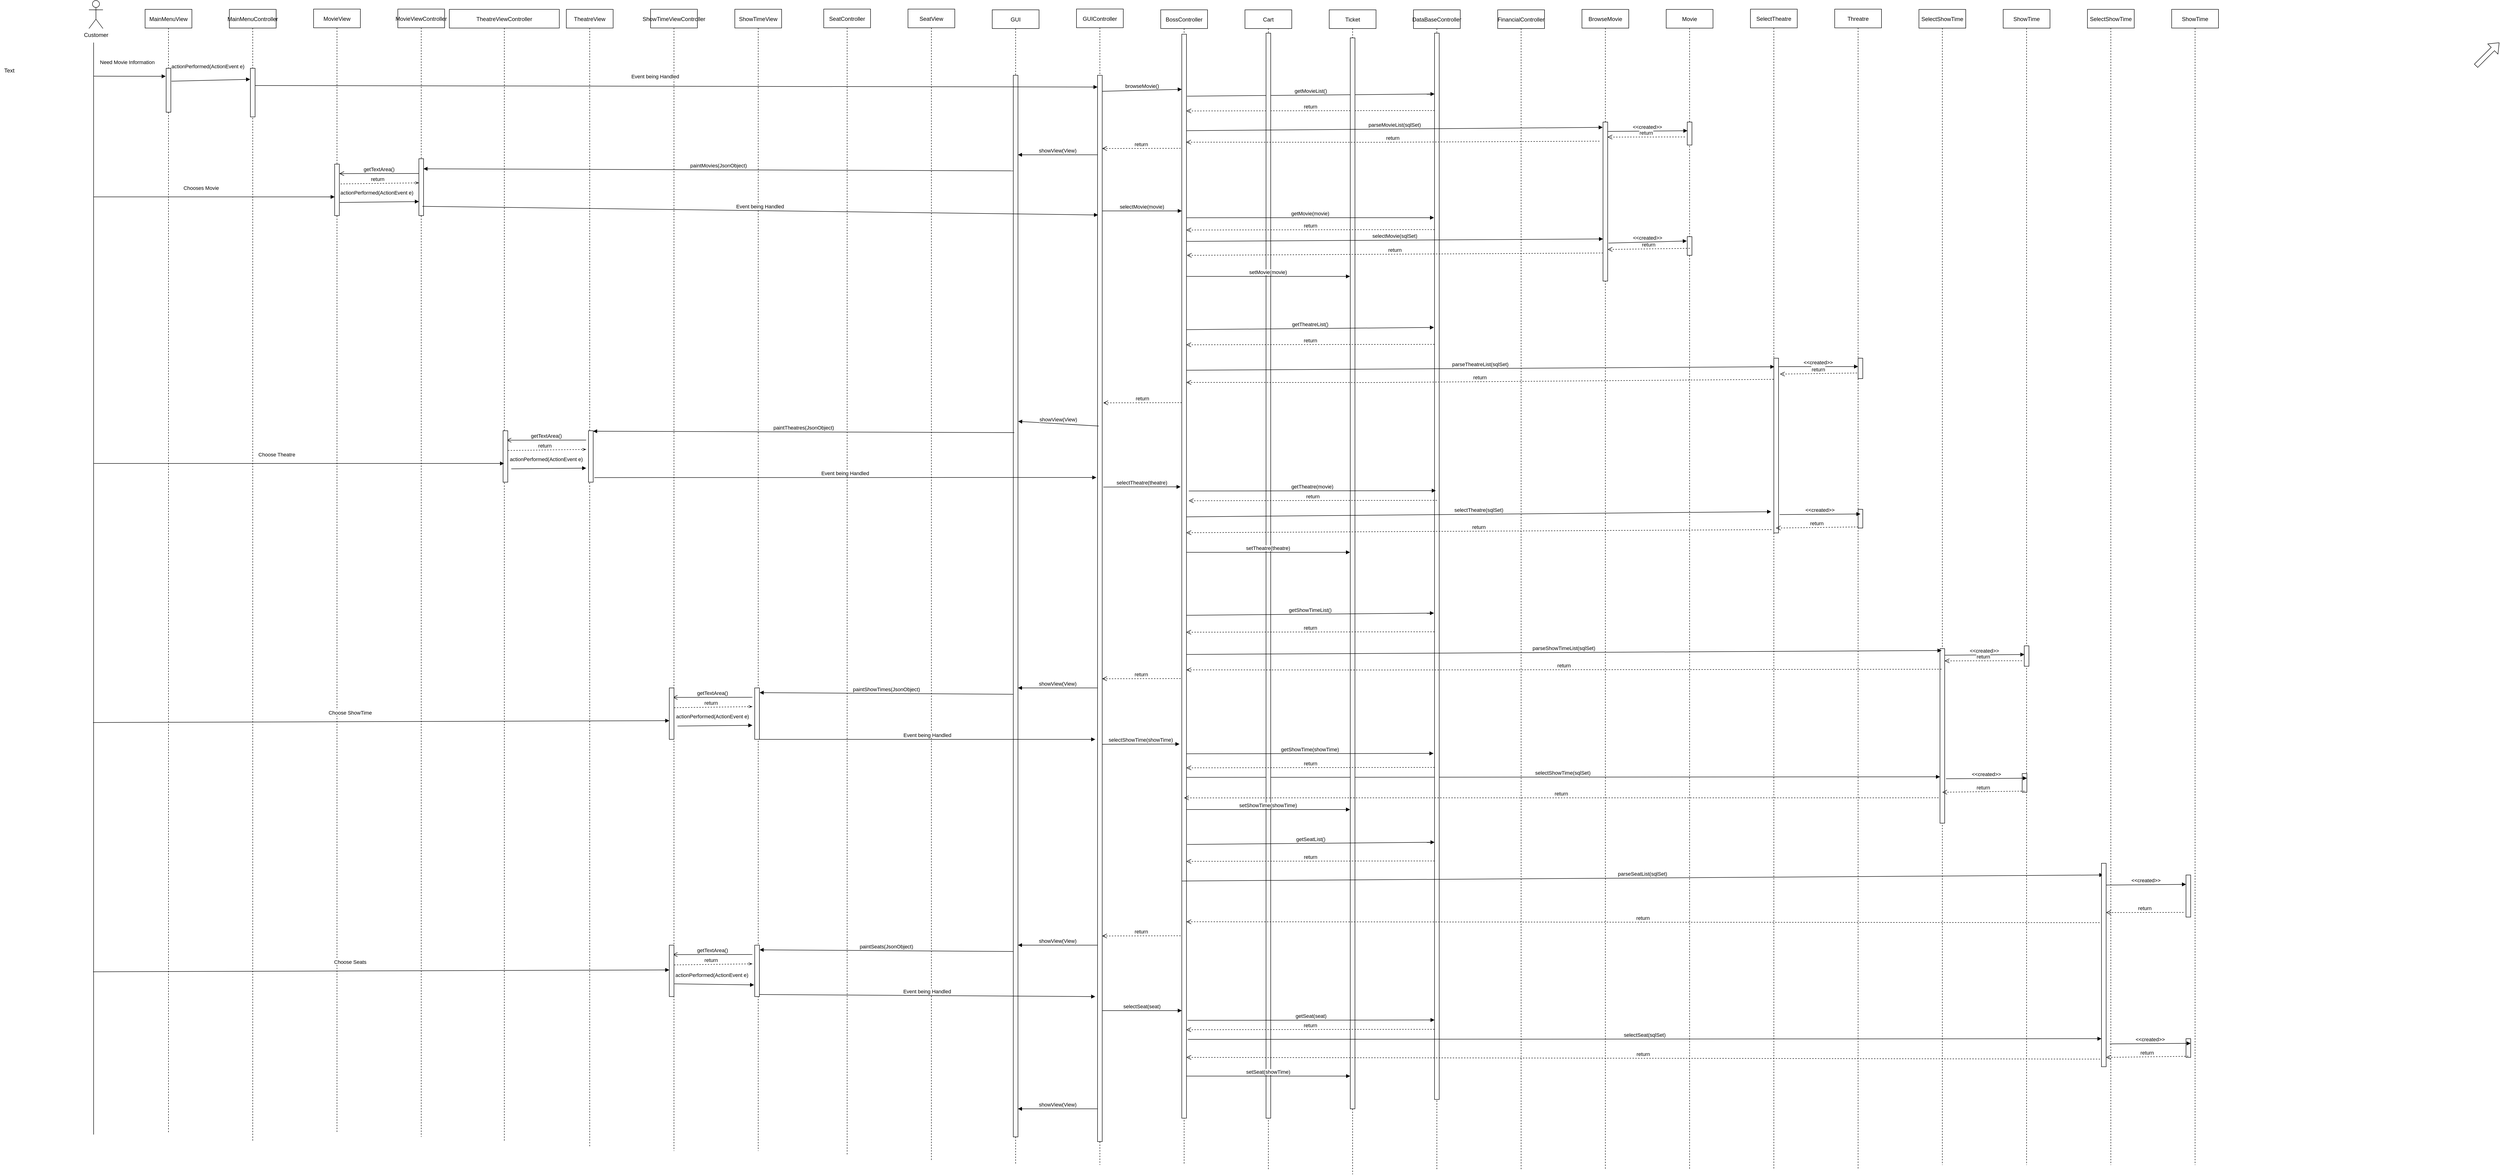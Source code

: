 <mxfile version="13.10.0" type="device"><diagram id="RpcwMZ3hJ1o9VPm2dOrJ" name="Page-1"><mxGraphModel dx="3294" dy="435" grid="1" gridSize="10" guides="1" tooltips="1" connect="1" arrows="1" fold="1" page="1" pageScale="1" pageWidth="827" pageHeight="1169" math="0" shadow="0"><root><mxCell id="0"/><mxCell id="1" parent="0"/><mxCell id="SmkIMqeIg3POfSPbGRKb-4" value="GUI" style="shape=umlLifeline;perimeter=lifelinePerimeter;container=1;collapsible=0;recursiveResize=0;rounded=0;shadow=0;strokeWidth=1;" parent="1" vertex="1"><mxGeometry x="120" y="80" width="100" height="2470" as="geometry"/></mxCell><mxCell id="SmkIMqeIg3POfSPbGRKb-5" value="BossController" style="shape=umlLifeline;perimeter=lifelinePerimeter;container=1;collapsible=0;recursiveResize=0;rounded=0;shadow=0;strokeWidth=1;" parent="1" vertex="1"><mxGeometry x="480" y="80" width="100" height="2470" as="geometry"/></mxCell><mxCell id="SmkIMqeIg3POfSPbGRKb-6" value="Cart" style="shape=umlLifeline;perimeter=lifelinePerimeter;container=1;collapsible=0;recursiveResize=0;rounded=0;shadow=0;strokeWidth=1;" parent="1" vertex="1"><mxGeometry x="660" y="80" width="100" height="2480" as="geometry"/></mxCell><mxCell id="SmkIMqeIg3POfSPbGRKb-9" value="Ticket" style="shape=umlLifeline;perimeter=lifelinePerimeter;container=1;collapsible=0;recursiveResize=0;rounded=0;shadow=0;strokeWidth=1;" parent="1" vertex="1"><mxGeometry x="840" y="80" width="100" height="2490" as="geometry"/></mxCell><mxCell id="SmkIMqeIg3POfSPbGRKb-11" value="BrowseMovie" style="shape=umlLifeline;perimeter=lifelinePerimeter;container=1;collapsible=0;recursiveResize=0;rounded=0;shadow=0;strokeWidth=1;" parent="1" vertex="1"><mxGeometry x="1380" y="79.17" width="100" height="2480.83" as="geometry"/></mxCell><mxCell id="SmkIMqeIg3POfSPbGRKb-12" value="Movie" style="shape=umlLifeline;perimeter=lifelinePerimeter;container=1;collapsible=0;recursiveResize=0;rounded=0;shadow=0;strokeWidth=1;" parent="1" vertex="1"><mxGeometry x="1560" y="79.17" width="100" height="2480.83" as="geometry"/></mxCell><mxCell id="SmkIMqeIg3POfSPbGRKb-13" value="" style="points=[];perimeter=orthogonalPerimeter;rounded=0;shadow=0;strokeWidth=1;" parent="SmkIMqeIg3POfSPbGRKb-12" vertex="1"><mxGeometry x="45" y="240.83" width="10" height="49.17" as="geometry"/></mxCell><mxCell id="SmkIMqeIg3POfSPbGRKb-47" value="" style="points=[];perimeter=orthogonalPerimeter;rounded=0;shadow=0;strokeWidth=1;" parent="SmkIMqeIg3POfSPbGRKb-12" vertex="1"><mxGeometry x="45" y="485.83" width="10" height="40" as="geometry"/></mxCell><mxCell id="SmkIMqeIg3POfSPbGRKb-14" value="SelectTheatre" style="shape=umlLifeline;perimeter=lifelinePerimeter;container=1;collapsible=0;recursiveResize=0;rounded=0;shadow=0;strokeWidth=1;" parent="1" vertex="1"><mxGeometry x="1740" y="78.6" width="100" height="2481.4" as="geometry"/></mxCell><mxCell id="SmkIMqeIg3POfSPbGRKb-15" value="" style="points=[];perimeter=orthogonalPerimeter;rounded=0;shadow=0;strokeWidth=1;" parent="SmkIMqeIg3POfSPbGRKb-14" vertex="1"><mxGeometry x="50" y="746.31" width="10" height="373.69" as="geometry"/></mxCell><mxCell id="SmkIMqeIg3POfSPbGRKb-255" value="selectShowTime(sqlSet)" style="verticalAlign=bottom;endArrow=block;entryX=-0.3;entryY=0.779;shadow=0;strokeWidth=1;entryDx=0;entryDy=0;entryPerimeter=0;" parent="SmkIMqeIg3POfSPbGRKb-14" edge="1"><mxGeometry relative="1" as="geometry"><mxPoint x="-1206.72" y="1642.69" as="sourcePoint"/><mxPoint x="405" y="1641.398" as="targetPoint"/></mxGeometry></mxCell><mxCell id="SmkIMqeIg3POfSPbGRKb-16" value="Threatre" style="shape=umlLifeline;perimeter=lifelinePerimeter;container=1;collapsible=0;recursiveResize=0;rounded=0;shadow=0;strokeWidth=1;" parent="1" vertex="1"><mxGeometry x="1920" y="78.6" width="100" height="2481.4" as="geometry"/></mxCell><mxCell id="SmkIMqeIg3POfSPbGRKb-17" value="" style="points=[];perimeter=orthogonalPerimeter;rounded=0;shadow=0;strokeWidth=1;" parent="SmkIMqeIg3POfSPbGRKb-16" vertex="1"><mxGeometry x="50" y="746.31" width="10" height="43.63" as="geometry"/></mxCell><mxCell id="SmkIMqeIg3POfSPbGRKb-18" value="SelectShowTime" style="shape=umlLifeline;perimeter=lifelinePerimeter;container=1;collapsible=0;recursiveResize=0;rounded=0;shadow=0;strokeWidth=1;" parent="1" vertex="1"><mxGeometry x="2100" y="79.17" width="100" height="2470.83" as="geometry"/></mxCell><mxCell id="SmkIMqeIg3POfSPbGRKb-268" value="" style="points=[];perimeter=orthogonalPerimeter;rounded=0;shadow=0;strokeWidth=1;" parent="SmkIMqeIg3POfSPbGRKb-18" vertex="1"><mxGeometry x="45" y="1366.81" width="10" height="373.19" as="geometry"/></mxCell><mxCell id="SmkIMqeIg3POfSPbGRKb-19" value="ShowTime" style="shape=umlLifeline;perimeter=lifelinePerimeter;container=1;collapsible=0;recursiveResize=0;rounded=0;shadow=0;strokeWidth=1;" parent="1" vertex="1"><mxGeometry x="2280" y="79.17" width="100" height="2470.83" as="geometry"/></mxCell><mxCell id="SmkIMqeIg3POfSPbGRKb-269" value="" style="points=[];perimeter=orthogonalPerimeter;rounded=0;shadow=0;strokeWidth=1;" parent="SmkIMqeIg3POfSPbGRKb-19" vertex="1"><mxGeometry x="45" y="1360.83" width="10" height="43.63" as="geometry"/></mxCell><mxCell id="SmkIMqeIg3POfSPbGRKb-270" value="&lt;&lt;created&gt;&gt;" style="verticalAlign=bottom;endArrow=block;shadow=0;strokeWidth=1;exitX=1.133;exitY=0.064;exitDx=0;exitDy=0;exitPerimeter=0;entryX=0.171;entryY=0.054;entryDx=0;entryDy=0;entryPerimeter=0;" parent="SmkIMqeIg3POfSPbGRKb-19" edge="1"><mxGeometry relative="1" as="geometry"><mxPoint x="-125.0" y="1380.83" as="sourcePoint"/><mxPoint x="45.38" y="1379.39" as="targetPoint"/></mxGeometry></mxCell><mxCell id="SmkIMqeIg3POfSPbGRKb-271" value="return" style="verticalAlign=bottom;endArrow=open;dashed=1;endSize=8;shadow=0;strokeWidth=1;entryX=0.971;entryY=0.357;entryDx=0;entryDy=0;entryPerimeter=0;" parent="SmkIMqeIg3POfSPbGRKb-19" edge="1"><mxGeometry relative="1" as="geometry"><mxPoint x="-125.0" y="1392.96" as="targetPoint"/><mxPoint x="40.29" y="1392.66" as="sourcePoint"/></mxGeometry></mxCell><mxCell id="SmkIMqeIg3POfSPbGRKb-22" value="DataBaseController" style="shape=umlLifeline;perimeter=lifelinePerimeter;container=1;collapsible=0;recursiveResize=0;rounded=0;shadow=0;strokeWidth=1;" parent="1" vertex="1"><mxGeometry x="1020" y="80" width="100" height="2480" as="geometry"/></mxCell><mxCell id="SmkIMqeIg3POfSPbGRKb-23" value="FinancialController" style="shape=umlLifeline;perimeter=lifelinePerimeter;container=1;collapsible=0;recursiveResize=0;rounded=0;shadow=0;strokeWidth=1;" parent="1" vertex="1"><mxGeometry x="1200" y="80" width="100" height="2480" as="geometry"/></mxCell><mxCell id="SmkIMqeIg3POfSPbGRKb-31" value="return" style="verticalAlign=bottom;endArrow=open;dashed=1;endSize=8;exitX=0.055;exitY=0.19;shadow=0;strokeWidth=1;exitDx=0;exitDy=0;exitPerimeter=0;entryX=1.029;entryY=0.194;entryDx=0;entryDy=0;entryPerimeter=0;" parent="1" edge="1"><mxGeometry relative="1" as="geometry"><mxPoint x="535" y="296.25" as="targetPoint"/><mxPoint x="1065.26" y="295.41" as="sourcePoint"/><Array as="points"><mxPoint x="934.71" y="295.51"/></Array></mxGeometry></mxCell><mxCell id="SmkIMqeIg3POfSPbGRKb-37" value="getMovieList()" style="verticalAlign=bottom;endArrow=block;shadow=0;strokeWidth=1;exitX=1.12;exitY=0.631;exitDx=0;exitDy=0;exitPerimeter=0;" parent="1" edge="1"><mxGeometry relative="1" as="geometry"><mxPoint x="536.2" y="264.68" as="sourcePoint"/><mxPoint x="1065" y="260" as="targetPoint"/></mxGeometry></mxCell><mxCell id="SmkIMqeIg3POfSPbGRKb-39" value="browseMovie()" style="verticalAlign=bottom;endArrow=block;entryX=0;entryY=0.093;shadow=0;strokeWidth=1;entryDx=0;entryDy=0;entryPerimeter=0;exitX=1.043;exitY=0.015;exitDx=0;exitDy=0;exitPerimeter=0;" parent="1" source="SmkIMqeIg3POfSPbGRKb-212" edge="1"><mxGeometry relative="1" as="geometry"><mxPoint x="360" y="250.47" as="sourcePoint"/><mxPoint x="525" y="250" as="targetPoint"/></mxGeometry></mxCell><mxCell id="SmkIMqeIg3POfSPbGRKb-41" value="return" style="verticalAlign=bottom;endArrow=open;dashed=1;endSize=8;exitX=0;exitY=0.39;shadow=0;strokeWidth=1;exitDx=0;exitDy=0;exitPerimeter=0;entryX=1.24;entryY=0.433;entryDx=0;entryDy=0;entryPerimeter=0;" parent="1" edge="1"><mxGeometry relative="1" as="geometry"><mxPoint x="355" y="376.54" as="targetPoint"/><mxPoint x="522.6" y="376.17" as="sourcePoint"/></mxGeometry></mxCell><mxCell id="SmkIMqeIg3POfSPbGRKb-43" value="&lt;&lt;created&gt;&gt;" style="verticalAlign=bottom;endArrow=block;shadow=0;strokeWidth=1;exitX=1.133;exitY=0.064;exitDx=0;exitDy=0;exitPerimeter=0;entryX=0.171;entryY=0.054;entryDx=0;entryDy=0;entryPerimeter=0;" parent="1" edge="1"><mxGeometry relative="1" as="geometry"><mxPoint x="1435" y="340" as="sourcePoint"/><mxPoint x="1605.38" y="338.56" as="targetPoint"/></mxGeometry></mxCell><mxCell id="SmkIMqeIg3POfSPbGRKb-44" value="return" style="verticalAlign=bottom;endArrow=open;dashed=1;endSize=8;shadow=0;strokeWidth=1;entryX=0.971;entryY=0.357;entryDx=0;entryDy=0;entryPerimeter=0;" parent="1" edge="1"><mxGeometry relative="1" as="geometry"><mxPoint x="1434.71" y="352.13" as="targetPoint"/><mxPoint x="1600" y="351.83" as="sourcePoint"/></mxGeometry></mxCell><mxCell id="SmkIMqeIg3POfSPbGRKb-45" value="return" style="verticalAlign=bottom;endArrow=open;dashed=1;endSize=8;shadow=0;strokeWidth=1;entryX=1.24;entryY=0.811;entryDx=0;entryDy=0;entryPerimeter=0;exitX=0.3;exitY=0.993;exitDx=0;exitDy=0;exitPerimeter=0;" parent="1" edge="1"><mxGeometry relative="1" as="geometry"><mxPoint x="1435" y="592.37" as="targetPoint"/><mxPoint x="1610.6" y="590.0" as="sourcePoint"/></mxGeometry></mxCell><mxCell id="SmkIMqeIg3POfSPbGRKb-46" value="&lt;&lt;created&gt;&gt;" style="verticalAlign=bottom;endArrow=block;shadow=0;strokeWidth=1;exitX=1.186;exitY=0.761;exitDx=0;exitDy=0;exitPerimeter=0;entryX=-0.095;entryY=0.233;entryDx=0;entryDy=0;entryPerimeter=0;" parent="1" source="SmkIMqeIg3POfSPbGRKb-71" target="SmkIMqeIg3POfSPbGRKb-47" edge="1"><mxGeometry relative="1" as="geometry"><mxPoint x="1435" y="611.17" as="sourcePoint"/><mxPoint x="1607.8" y="610" as="targetPoint"/></mxGeometry></mxCell><mxCell id="SmkIMqeIg3POfSPbGRKb-48" value="" style="points=[];perimeter=orthogonalPerimeter;rounded=0;shadow=0;strokeWidth=1;" parent="1" vertex="1"><mxGeometry x="705" y="130" width="10" height="2320" as="geometry"/></mxCell><mxCell id="SmkIMqeIg3POfSPbGRKb-49" value="" style="points=[];perimeter=orthogonalPerimeter;rounded=0;shadow=0;strokeWidth=1;" parent="1" vertex="1"><mxGeometry x="885" y="140" width="10" height="2290" as="geometry"/></mxCell><mxCell id="SmkIMqeIg3POfSPbGRKb-50" value="" style="points=[];perimeter=orthogonalPerimeter;rounded=0;shadow=0;strokeWidth=1;" parent="1" vertex="1"><mxGeometry x="525" y="132.17" width="10" height="2317.83" as="geometry"/></mxCell><mxCell id="SmkIMqeIg3POfSPbGRKb-51" value="" style="points=[];perimeter=orthogonalPerimeter;rounded=0;shadow=0;strokeWidth=1;" parent="1" vertex="1"><mxGeometry x="1065" y="130" width="10" height="2280" as="geometry"/></mxCell><mxCell id="SmkIMqeIg3POfSPbGRKb-52" value="" style="points=[];perimeter=orthogonalPerimeter;rounded=0;shadow=0;strokeWidth=1;" parent="1" vertex="1"><mxGeometry x="1970" y="1148.11" width="10" height="40" as="geometry"/></mxCell><mxCell id="SmkIMqeIg3POfSPbGRKb-54" value="return" style="verticalAlign=bottom;endArrow=open;dashed=1;endSize=8;exitX=0.055;exitY=0.19;shadow=0;strokeWidth=1;exitDx=0;exitDy=0;exitPerimeter=0;entryX=1.029;entryY=0.194;entryDx=0;entryDy=0;entryPerimeter=0;" parent="1" edge="1"><mxGeometry relative="1" as="geometry"><mxPoint x="534.74" y="796.25" as="targetPoint"/><mxPoint x="1065" y="795.41" as="sourcePoint"/><Array as="points"><mxPoint x="934.45" y="795.51"/></Array></mxGeometry></mxCell><mxCell id="SmkIMqeIg3POfSPbGRKb-55" value="parseTheatreList(sqlSet)" style="verticalAlign=bottom;endArrow=block;shadow=0;strokeWidth=1;exitX=1.24;exitY=0.296;exitDx=0;exitDy=0;exitPerimeter=0;entryX=0.105;entryY=0.049;entryDx=0;entryDy=0;entryPerimeter=0;" parent="1" target="SmkIMqeIg3POfSPbGRKb-15" edge="1"><mxGeometry relative="1" as="geometry"><mxPoint x="535" y="850.69" as="sourcePoint"/><mxPoint x="1786.41" y="844.15" as="targetPoint"/></mxGeometry></mxCell><mxCell id="SmkIMqeIg3POfSPbGRKb-56" value="return" style="verticalAlign=bottom;endArrow=open;dashed=1;endSize=8;exitX=0.496;exitY=0.319;shadow=0;strokeWidth=1;exitDx=0;exitDy=0;exitPerimeter=0;entryX=0.944;entryY=0.704;entryDx=0;entryDy=0;entryPerimeter=0;" parent="1" source="SmkIMqeIg3POfSPbGRKb-14" edge="1"><mxGeometry relative="1" as="geometry"><mxPoint x="535" y="876.692" as="targetPoint"/><mxPoint x="1782.5" y="874.96" as="sourcePoint"/><Array as="points"><mxPoint x="939.7" y="876.97"/></Array></mxGeometry></mxCell><mxCell id="SmkIMqeIg3POfSPbGRKb-57" value="selectTheatre(sqlSet)" style="verticalAlign=bottom;endArrow=block;entryX=-0.083;entryY=0.654;shadow=0;strokeWidth=1;entryDx=0;entryDy=0;entryPerimeter=0;" parent="1" edge="1"><mxGeometry relative="1" as="geometry"><mxPoint x="535.28" y="1164.19" as="sourcePoint"/><mxPoint x="1784.17" y="1153.13" as="targetPoint"/></mxGeometry></mxCell><mxCell id="SmkIMqeIg3POfSPbGRKb-58" value="return" style="verticalAlign=bottom;endArrow=open;dashed=1;endSize=8;shadow=0;strokeWidth=1;entryX=1.2;entryY=0.599;entryDx=0;entryDy=0;entryPerimeter=0;exitX=0;exitY=0.949;exitDx=0;exitDy=0;exitPerimeter=0;" parent="1" edge="1"><mxGeometry relative="1" as="geometry"><mxPoint x="535" y="1198.11" as="targetPoint"/><mxPoint x="1785" y="1191.48" as="sourcePoint"/></mxGeometry></mxCell><mxCell id="SmkIMqeIg3POfSPbGRKb-59" value="setTheatre(theatre)" style="verticalAlign=bottom;endArrow=block;shadow=0;strokeWidth=1;entryX=-0.057;entryY=0.777;entryDx=0;entryDy=0;entryPerimeter=0;" parent="1" edge="1"><mxGeometry relative="1" as="geometry"><mxPoint x="535" y="1240.0" as="sourcePoint"/><mxPoint x="884.43" y="1240.0" as="targetPoint"/></mxGeometry></mxCell><mxCell id="SmkIMqeIg3POfSPbGRKb-61" value="getTheatreList()" style="verticalAlign=bottom;endArrow=block;shadow=0;strokeWidth=1;exitX=1.12;exitY=0.631;exitDx=0;exitDy=0;exitPerimeter=0;" parent="1" edge="1"><mxGeometry relative="1" as="geometry"><mxPoint x="535" y="763.86" as="sourcePoint"/><mxPoint x="1063.8" y="759.18" as="targetPoint"/></mxGeometry></mxCell><mxCell id="SmkIMqeIg3POfSPbGRKb-63" value="return" style="verticalAlign=bottom;endArrow=open;dashed=1;endSize=8;exitX=0;exitY=0.39;shadow=0;strokeWidth=1;exitDx=0;exitDy=0;exitPerimeter=0;entryX=1.24;entryY=0.433;entryDx=0;entryDy=0;entryPerimeter=0;" parent="1" edge="1"><mxGeometry relative="1" as="geometry"><mxPoint x="355" y="1510.37" as="targetPoint"/><mxPoint x="522.6" y="1510.0" as="sourcePoint"/></mxGeometry></mxCell><mxCell id="SmkIMqeIg3POfSPbGRKb-65" value="&lt;&lt;created&gt;&gt;" style="verticalAlign=bottom;endArrow=block;shadow=0;strokeWidth=1;entryX=0;entryY=0.411;entryDx=0;entryDy=0;entryPerimeter=0;" parent="1" target="SmkIMqeIg3POfSPbGRKb-17" edge="1"><mxGeometry relative="1" as="geometry"><mxPoint x="1800" y="843" as="sourcePoint"/><mxPoint x="1965.38" y="843.47" as="targetPoint"/></mxGeometry></mxCell><mxCell id="SmkIMqeIg3POfSPbGRKb-66" value="return" style="verticalAlign=bottom;endArrow=open;dashed=1;endSize=8;shadow=0;strokeWidth=1;entryX=1.314;entryY=0.091;entryDx=0;entryDy=0;entryPerimeter=0;exitX=-0.229;exitY=0.726;exitDx=0;exitDy=0;exitPerimeter=0;" parent="1" source="SmkIMqeIg3POfSPbGRKb-17" target="SmkIMqeIg3POfSPbGRKb-15" edge="1"><mxGeometry relative="1" as="geometry"><mxPoint x="1795" y="857.04" as="targetPoint"/><mxPoint x="1960.29" y="856.74" as="sourcePoint"/></mxGeometry></mxCell><mxCell id="SmkIMqeIg3POfSPbGRKb-67" value="return" style="verticalAlign=bottom;endArrow=open;dashed=1;endSize=8;shadow=0;strokeWidth=1;entryX=1.24;entryY=0.811;entryDx=0;entryDy=0;entryPerimeter=0;exitX=0.3;exitY=0.993;exitDx=0;exitDy=0;exitPerimeter=0;" parent="1" edge="1"><mxGeometry relative="1" as="geometry"><mxPoint x="1794.4" y="1188.11" as="targetPoint"/><mxPoint x="1970" y="1185.74" as="sourcePoint"/></mxGeometry></mxCell><mxCell id="SmkIMqeIg3POfSPbGRKb-68" value="&lt;&lt;created&gt;&gt;" style="verticalAlign=bottom;endArrow=block;shadow=0;strokeWidth=1;exitX=1.08;exitY=0.611;exitDx=0;exitDy=0;exitPerimeter=0;entryX=-0.14;entryY=0.433;entryDx=0;entryDy=0;entryPerimeter=0;" parent="1" edge="1"><mxGeometry relative="1" as="geometry"><mxPoint x="1802.2" y="1159.28" as="sourcePoint"/><mxPoint x="1975" y="1158.11" as="targetPoint"/></mxGeometry></mxCell><mxCell id="SmkIMqeIg3POfSPbGRKb-69" value="getMovie(movie)" style="verticalAlign=bottom;endArrow=block;shadow=0;strokeWidth=1;entryX=-0.1;entryY=0.173;entryDx=0;entryDy=0;entryPerimeter=0;" parent="1" target="SmkIMqeIg3POfSPbGRKb-51" edge="1"><mxGeometry relative="1" as="geometry"><mxPoint x="535" y="524.58" as="sourcePoint"/><mxPoint x="1069.5" y="524.58" as="targetPoint"/></mxGeometry></mxCell><mxCell id="SmkIMqeIg3POfSPbGRKb-70" value="return" style="verticalAlign=bottom;endArrow=open;dashed=1;endSize=8;exitX=0.055;exitY=0.19;shadow=0;strokeWidth=1;exitDx=0;exitDy=0;exitPerimeter=0;entryX=1.029;entryY=0.194;entryDx=0;entryDy=0;entryPerimeter=0;" parent="1" edge="1"><mxGeometry relative="1" as="geometry"><mxPoint x="535" y="550.84" as="targetPoint"/><mxPoint x="1065.26" y="550" as="sourcePoint"/><Array as="points"><mxPoint x="934.71" y="550.1"/></Array></mxGeometry></mxCell><mxCell id="SmkIMqeIg3POfSPbGRKb-71" value="" style="points=[];perimeter=orthogonalPerimeter;rounded=0;shadow=0;strokeWidth=1;" parent="1" vertex="1"><mxGeometry x="1425" y="320" width="10" height="340" as="geometry"/></mxCell><mxCell id="SmkIMqeIg3POfSPbGRKb-73" value="getTheatre(movie)" style="verticalAlign=bottom;endArrow=block;entryX=-0.228;entryY=0.227;shadow=0;strokeWidth=1;entryDx=0;entryDy=0;entryPerimeter=0;" parent="1" edge="1"><mxGeometry relative="1" as="geometry"><mxPoint x="540" y="1108.9" as="sourcePoint"/><mxPoint x="1067.72" y="1108.11" as="targetPoint"/></mxGeometry></mxCell><mxCell id="SmkIMqeIg3POfSPbGRKb-74" value="return" style="verticalAlign=bottom;endArrow=open;dashed=1;endSize=8;exitX=0.055;exitY=0.19;shadow=0;strokeWidth=1;exitDx=0;exitDy=0;exitPerimeter=0;entryX=1.029;entryY=0.194;entryDx=0;entryDy=0;entryPerimeter=0;" parent="1" edge="1"><mxGeometry relative="1" as="geometry"><mxPoint x="540" y="1129.74" as="targetPoint"/><mxPoint x="1070.26" y="1128.9" as="sourcePoint"/><Array as="points"><mxPoint x="939.71" y="1129.0"/></Array></mxGeometry></mxCell><mxCell id="SmkIMqeIg3POfSPbGRKb-75" value="return" style="verticalAlign=bottom;endArrow=open;dashed=1;endSize=8;exitX=0.055;exitY=0.19;shadow=0;strokeWidth=1;exitDx=0;exitDy=0;exitPerimeter=0;entryX=1.029;entryY=0.194;entryDx=0;entryDy=0;entryPerimeter=0;" parent="1" edge="1"><mxGeometry relative="1" as="geometry"><mxPoint x="534.74" y="1410.84" as="targetPoint"/><mxPoint x="1065" y="1410" as="sourcePoint"/><Array as="points"><mxPoint x="934.45" y="1410.1"/></Array></mxGeometry></mxCell><mxCell id="SmkIMqeIg3POfSPbGRKb-82" value="getShowTimeList()" style="verticalAlign=bottom;endArrow=block;shadow=0;strokeWidth=1;exitX=1.12;exitY=0.631;exitDx=0;exitDy=0;exitPerimeter=0;" parent="1" edge="1"><mxGeometry relative="1" as="geometry"><mxPoint x="535" y="1374.68" as="sourcePoint"/><mxPoint x="1063.8" y="1370.0" as="targetPoint"/></mxGeometry></mxCell><mxCell id="SmkIMqeIg3POfSPbGRKb-83" value="selectShowTime(showTime)" style="verticalAlign=bottom;endArrow=block;entryX=0;entryY=0.093;shadow=0;strokeWidth=1;entryDx=0;entryDy=0;entryPerimeter=0;" parent="1" edge="1"><mxGeometry relative="1" as="geometry"><mxPoint x="355" y="1650.47" as="sourcePoint"/><mxPoint x="520" y="1650" as="targetPoint"/></mxGeometry></mxCell><mxCell id="SmkIMqeIg3POfSPbGRKb-94" value="return" style="verticalAlign=bottom;endArrow=open;dashed=1;endSize=8;exitX=0.055;exitY=0.19;shadow=0;strokeWidth=1;exitDx=0;exitDy=0;exitPerimeter=0;entryX=1.029;entryY=0.194;entryDx=0;entryDy=0;entryPerimeter=0;" parent="1" edge="1"><mxGeometry relative="1" as="geometry"><mxPoint x="535.0" y="1900.84" as="targetPoint"/><mxPoint x="1065.26" y="1900.0" as="sourcePoint"/><Array as="points"><mxPoint x="934.71" y="1900.1"/></Array></mxGeometry></mxCell><mxCell id="SmkIMqeIg3POfSPbGRKb-96" value="return" style="verticalAlign=bottom;endArrow=open;dashed=1;endSize=8;exitX=-0.5;exitY=0.219;shadow=0;strokeWidth=1;exitDx=0;exitDy=0;exitPerimeter=0;entryX=0.944;entryY=0.704;entryDx=0;entryDy=0;entryPerimeter=0;" parent="1" edge="1"><mxGeometry relative="1" as="geometry"><mxPoint x="535" y="2030.002" as="targetPoint"/><mxPoint x="2486" y="2031.942" as="sourcePoint"/><Array as="points"><mxPoint x="939.7" y="2030.28"/></Array></mxGeometry></mxCell><mxCell id="SmkIMqeIg3POfSPbGRKb-97" value="selectSeat(sqlSet)" style="verticalAlign=bottom;endArrow=block;entryX=-0.4;entryY=0.784;shadow=0;strokeWidth=1;entryDx=0;entryDy=0;entryPerimeter=0;" parent="1" edge="1"><mxGeometry relative="1" as="geometry"><mxPoint x="538.28" y="2281.55" as="sourcePoint"/><mxPoint x="2490" y="2280.004" as="targetPoint"/></mxGeometry></mxCell><mxCell id="SmkIMqeIg3POfSPbGRKb-98" value="return" style="verticalAlign=bottom;endArrow=open;dashed=1;endSize=8;shadow=0;strokeWidth=1;entryX=1.2;entryY=0.599;entryDx=0;entryDy=0;entryPerimeter=0;exitX=-0.4;exitY=0.975;exitDx=0;exitDy=0;exitPerimeter=0;" parent="1" edge="1"><mxGeometry relative="1" as="geometry"><mxPoint x="535" y="2320.0" as="targetPoint"/><mxPoint x="2487" y="2323.694" as="sourcePoint"/></mxGeometry></mxCell><mxCell id="SmkIMqeIg3POfSPbGRKb-99" value="setSeat(showTime)" style="verticalAlign=bottom;endArrow=block;shadow=0;strokeWidth=1;entryX=-0.057;entryY=0.777;entryDx=0;entryDy=0;entryPerimeter=0;" parent="1" edge="1"><mxGeometry relative="1" as="geometry"><mxPoint x="535.29" y="2360.0" as="sourcePoint"/><mxPoint x="884.72" y="2360.0" as="targetPoint"/></mxGeometry></mxCell><mxCell id="SmkIMqeIg3POfSPbGRKb-101" value="getSeatList()" style="verticalAlign=bottom;endArrow=block;shadow=0;strokeWidth=1;exitX=1.12;exitY=0.631;exitDx=0;exitDy=0;exitPerimeter=0;" parent="1" edge="1"><mxGeometry relative="1" as="geometry"><mxPoint x="536.2" y="1864.68" as="sourcePoint"/><mxPoint x="1065.0" y="1860.0" as="targetPoint"/></mxGeometry></mxCell><mxCell id="SmkIMqeIg3POfSPbGRKb-104" value="selectSeat(seat)" style="verticalAlign=bottom;endArrow=block;entryX=0;entryY=0;shadow=0;strokeWidth=1;" parent="1" edge="1"><mxGeometry relative="1" as="geometry"><mxPoint x="355" y="2220" as="sourcePoint"/><mxPoint x="525" y="2220" as="targetPoint"/></mxGeometry></mxCell><mxCell id="SmkIMqeIg3POfSPbGRKb-105" value="getSeat(seat)" style="verticalAlign=bottom;endArrow=block;entryX=-0.228;entryY=0.227;shadow=0;strokeWidth=1;entryDx=0;entryDy=0;entryPerimeter=0;" parent="1" edge="1"><mxGeometry relative="1" as="geometry"><mxPoint x="537.28" y="2240.79" as="sourcePoint"/><mxPoint x="1065.0" y="2240.0" as="targetPoint"/></mxGeometry></mxCell><mxCell id="SmkIMqeIg3POfSPbGRKb-106" value="return" style="verticalAlign=bottom;endArrow=open;dashed=1;endSize=8;exitX=0.055;exitY=0.19;shadow=0;strokeWidth=1;exitDx=0;exitDy=0;exitPerimeter=0;entryX=1.029;entryY=0.194;entryDx=0;entryDy=0;entryPerimeter=0;" parent="1" edge="1"><mxGeometry relative="1" as="geometry"><mxPoint x="534.74" y="2260.84" as="targetPoint"/><mxPoint x="1065.0" y="2260" as="sourcePoint"/><Array as="points"><mxPoint x="934.45" y="2260.1"/></Array></mxGeometry></mxCell><mxCell id="SmkIMqeIg3POfSPbGRKb-108" value="SelectShowTime" style="shape=umlLifeline;perimeter=lifelinePerimeter;container=1;collapsible=0;recursiveResize=0;rounded=0;shadow=0;strokeWidth=1;" parent="1" vertex="1"><mxGeometry x="2460" y="79" width="100" height="2471" as="geometry"/></mxCell><mxCell id="SmkIMqeIg3POfSPbGRKb-109" value="ShowTime" style="shape=umlLifeline;perimeter=lifelinePerimeter;container=1;collapsible=0;recursiveResize=0;rounded=0;shadow=0;strokeWidth=1;" parent="1" vertex="1"><mxGeometry x="2640" y="79" width="100" height="2471" as="geometry"/></mxCell><mxCell id="SmkIMqeIg3POfSPbGRKb-117" value="MainMenuView" style="shape=umlLifeline;perimeter=lifelinePerimeter;container=1;collapsible=0;recursiveResize=0;rounded=0;shadow=0;strokeWidth=1;" parent="1" vertex="1"><mxGeometry x="-1690" y="79" width="100" height="2401" as="geometry"/></mxCell><mxCell id="SmkIMqeIg3POfSPbGRKb-138" value="" style="points=[];perimeter=orthogonalPerimeter;rounded=0;shadow=0;strokeWidth=1;" parent="SmkIMqeIg3POfSPbGRKb-117" vertex="1"><mxGeometry x="45" y="126" width="10" height="94" as="geometry"/></mxCell><mxCell id="SmkIMqeIg3POfSPbGRKb-118" value="MainMenuController" style="shape=umlLifeline;perimeter=lifelinePerimeter;container=1;collapsible=0;recursiveResize=0;rounded=0;shadow=0;strokeWidth=1;" parent="1" vertex="1"><mxGeometry x="-1510" y="79" width="100" height="2421" as="geometry"/></mxCell><mxCell id="SmkIMqeIg3POfSPbGRKb-119" value="" style="points=[];perimeter=orthogonalPerimeter;rounded=0;shadow=0;strokeWidth=1;" parent="SmkIMqeIg3POfSPbGRKb-118" vertex="1"><mxGeometry x="45" y="126" width="10" height="104" as="geometry"/></mxCell><mxCell id="SmkIMqeIg3POfSPbGRKb-120" value="MovieView" style="shape=umlLifeline;perimeter=lifelinePerimeter;container=1;collapsible=0;recursiveResize=0;rounded=0;shadow=0;strokeWidth=1;" parent="1" vertex="1"><mxGeometry x="-1330" y="78.43" width="100" height="2401.57" as="geometry"/></mxCell><mxCell id="SmkIMqeIg3POfSPbGRKb-122" value="MovieViewController" style="shape=umlLifeline;perimeter=lifelinePerimeter;container=1;collapsible=0;recursiveResize=0;rounded=0;shadow=0;strokeWidth=1;" parent="1" vertex="1"><mxGeometry x="-1150" y="78.43" width="100" height="2411.57" as="geometry"/></mxCell><mxCell id="SmkIMqeIg3POfSPbGRKb-217" value="return" style="verticalAlign=bottom;endArrow=none;dashed=1;endSize=8;shadow=0;strokeWidth=1;entryX=1.24;entryY=0.811;entryDx=0;entryDy=0;entryPerimeter=0;exitX=0.3;exitY=0.993;exitDx=0;exitDy=0;exitPerimeter=0;endFill=0;startArrow=openThin;startFill=0;" parent="SmkIMqeIg3POfSPbGRKb-122" edge="1"><mxGeometry relative="1" as="geometry"><mxPoint x="-130.6" y="373.94" as="targetPoint"/><mxPoint x="45" y="371.57" as="sourcePoint"/></mxGeometry></mxCell><mxCell id="SmkIMqeIg3POfSPbGRKb-218" value="getTextArea()" style="verticalAlign=bottom;endArrow=open;endSize=8;shadow=0;strokeWidth=1;exitX=0.3;exitY=0.993;exitDx=0;exitDy=0;exitPerimeter=0;startArrow=none;startFill=0;endFill=0;entryX=1;entryY=0.253;entryDx=0;entryDy=0;entryPerimeter=0;" parent="SmkIMqeIg3POfSPbGRKb-122" edge="1"><mxGeometry relative="1" as="geometry"><mxPoint x="-125" y="351.81" as="targetPoint"/><mxPoint x="45" y="351.57" as="sourcePoint"/></mxGeometry></mxCell><mxCell id="SmkIMqeIg3POfSPbGRKb-219" value="actionPerformed(ActionEvent e)" style="verticalAlign=bottom;endArrow=block;shadow=0;strokeWidth=1;exitX=1.1;exitY=0.745;exitDx=0;exitDy=0;exitPerimeter=0;" parent="SmkIMqeIg3POfSPbGRKb-122" source="SmkIMqeIg3POfSPbGRKb-220" edge="1"><mxGeometry x="-0.061" y="11" relative="1" as="geometry"><mxPoint x="-115" y="413.01" as="sourcePoint"/><mxPoint x="45" y="411.57" as="targetPoint"/><mxPoint as="offset"/></mxGeometry></mxCell><mxCell id="SmkIMqeIg3POfSPbGRKb-220" value="" style="points=[];perimeter=orthogonalPerimeter;rounded=0;shadow=0;strokeWidth=1;" parent="SmkIMqeIg3POfSPbGRKb-122" vertex="1"><mxGeometry x="-135" y="331.57" width="10" height="110" as="geometry"/></mxCell><mxCell id="SmkIMqeIg3POfSPbGRKb-221" value="" style="points=[];perimeter=orthogonalPerimeter;rounded=0;shadow=0;strokeWidth=1;" parent="SmkIMqeIg3POfSPbGRKb-122" vertex="1"><mxGeometry x="45" y="320" width="10" height="121.57" as="geometry"/></mxCell><mxCell id="SmkIMqeIg3POfSPbGRKb-124" value="TheatreViewController" style="shape=umlLifeline;perimeter=lifelinePerimeter;container=1;collapsible=0;recursiveResize=0;rounded=0;shadow=0;strokeWidth=1;" parent="1" vertex="1"><mxGeometry x="-1040" y="79" width="235" height="2421" as="geometry"/></mxCell><mxCell id="SmkIMqeIg3POfSPbGRKb-125" value="TheatreView" style="shape=umlLifeline;perimeter=lifelinePerimeter;container=1;collapsible=0;recursiveResize=0;rounded=0;shadow=0;strokeWidth=1;" parent="1" vertex="1"><mxGeometry x="-790" y="79" width="100" height="2431" as="geometry"/></mxCell><mxCell id="SmkIMqeIg3POfSPbGRKb-128" value="Need Movie Information" style="verticalAlign=bottom;endArrow=block;shadow=0;strokeWidth=1;exitX=1.133;exitY=0.064;exitDx=0;exitDy=0;exitPerimeter=0;entryX=-0.1;entryY=0.183;entryDx=0;entryDy=0;entryPerimeter=0;" parent="1" target="SmkIMqeIg3POfSPbGRKb-138" edge="1"><mxGeometry x="-0.064" y="21" relative="1" as="geometry"><mxPoint x="-1800" y="221.85" as="sourcePoint"/><mxPoint x="-1640" y="220.41" as="targetPoint"/><mxPoint as="offset"/></mxGeometry></mxCell><mxCell id="SmkIMqeIg3POfSPbGRKb-144" value="ShowTimeViewController" style="shape=umlLifeline;perimeter=lifelinePerimeter;container=1;collapsible=0;recursiveResize=0;rounded=0;shadow=0;strokeWidth=1;" parent="1" vertex="1"><mxGeometry x="-610" y="78.83" width="100" height="2441.17" as="geometry"/></mxCell><mxCell id="SmkIMqeIg3POfSPbGRKb-145" value="ShowTimeView" style="shape=umlLifeline;perimeter=lifelinePerimeter;container=1;collapsible=0;recursiveResize=0;rounded=0;shadow=0;strokeWidth=1;" parent="1" vertex="1"><mxGeometry x="-430" y="78.83" width="100" height="2441.17" as="geometry"/></mxCell><mxCell id="SmkIMqeIg3POfSPbGRKb-153" value="SeatController" style="shape=umlLifeline;perimeter=lifelinePerimeter;container=1;collapsible=0;recursiveResize=0;rounded=0;shadow=0;strokeWidth=1;" parent="1" vertex="1"><mxGeometry x="-240" y="78.43" width="100" height="2451.57" as="geometry"/></mxCell><mxCell id="SmkIMqeIg3POfSPbGRKb-154" value="SeatView" style="shape=umlLifeline;perimeter=lifelinePerimeter;container=1;collapsible=0;recursiveResize=0;rounded=0;shadow=0;strokeWidth=1;" parent="1" vertex="1"><mxGeometry x="-60" y="78.43" width="100" height="2461.57" as="geometry"/></mxCell><mxCell id="SmkIMqeIg3POfSPbGRKb-162" value="" style="endArrow=none;html=1;" parent="1" edge="1"><mxGeometry width="50" height="50" relative="1" as="geometry"><mxPoint x="-1800" y="2485" as="sourcePoint"/><mxPoint x="-1800" y="150" as="targetPoint"/></mxGeometry></mxCell><mxCell id="SmkIMqeIg3POfSPbGRKb-163" value="Customer" style="shape=umlActor;html=1;verticalLabelPosition=bottom;verticalAlign=top;align=center;" parent="1" vertex="1"><mxGeometry x="-1810" y="60" width="30" height="60" as="geometry"/></mxCell><mxCell id="SmkIMqeIg3POfSPbGRKb-164" value="actionPerformed(ActionEvent e)" style="verticalAlign=bottom;endArrow=block;shadow=0;strokeWidth=1;exitX=1.14;exitY=0.294;exitDx=0;exitDy=0;exitPerimeter=0;entryX=-0.06;entryY=0.227;entryDx=0;entryDy=0;entryPerimeter=0;" parent="1" source="SmkIMqeIg3POfSPbGRKb-138" target="SmkIMqeIg3POfSPbGRKb-119" edge="1"><mxGeometry x="-0.064" y="21" relative="1" as="geometry"><mxPoint x="-1630" y="231.85" as="sourcePoint"/><mxPoint x="-1470" y="230.41" as="targetPoint"/><mxPoint as="offset"/></mxGeometry></mxCell><mxCell id="SmkIMqeIg3POfSPbGRKb-167" value="paintMovies(JsonObject)" style="verticalAlign=bottom;endArrow=none;shadow=0;strokeWidth=1;startArrow=block;startFill=1;endFill=0;entryX=0.1;entryY=0.09;entryDx=0;entryDy=0;entryPerimeter=0;exitX=0.982;exitY=0.177;exitDx=0;exitDy=0;exitPerimeter=0;" parent="1" source="SmkIMqeIg3POfSPbGRKb-221" target="SmkIMqeIg3POfSPbGRKb-211" edge="1"><mxGeometry relative="1" as="geometry"><mxPoint x="-1090" y="420" as="sourcePoint"/><mxPoint x="160" y="420" as="targetPoint"/></mxGeometry></mxCell><mxCell id="SmkIMqeIg3POfSPbGRKb-209" value="GUIController" style="shape=umlLifeline;perimeter=lifelinePerimeter;container=1;collapsible=0;recursiveResize=0;rounded=0;shadow=0;strokeWidth=1;" parent="1" vertex="1"><mxGeometry x="300" y="78.26" width="100" height="2471.74" as="geometry"/></mxCell><mxCell id="SmkIMqeIg3POfSPbGRKb-211" value="" style="points=[];perimeter=orthogonalPerimeter;rounded=0;shadow=0;strokeWidth=1;" parent="1" vertex="1"><mxGeometry x="165" y="220" width="10" height="2270" as="geometry"/></mxCell><mxCell id="SmkIMqeIg3POfSPbGRKb-212" value="" style="points=[];perimeter=orthogonalPerimeter;rounded=0;shadow=0;strokeWidth=1;" parent="1" vertex="1"><mxGeometry x="345" y="220" width="10" height="2280" as="geometry"/></mxCell><mxCell id="SmkIMqeIg3POfSPbGRKb-214" value="selectMovie(movie)" style="verticalAlign=bottom;endArrow=block;entryX=0;entryY=0;shadow=0;strokeWidth=1;" parent="1" edge="1"><mxGeometry relative="1" as="geometry"><mxPoint x="355" y="510.0" as="sourcePoint"/><mxPoint x="525" y="510.0" as="targetPoint"/></mxGeometry></mxCell><mxCell id="SmkIMqeIg3POfSPbGRKb-215" value="showView(View)" style="verticalAlign=bottom;endArrow=none;entryX=0;entryY=0;shadow=0;strokeWidth=1;startArrow=block;startFill=1;endFill=0;" parent="1" edge="1"><mxGeometry relative="1" as="geometry"><mxPoint x="175" y="390.0" as="sourcePoint"/><mxPoint x="345" y="390.0" as="targetPoint"/></mxGeometry></mxCell><mxCell id="SmkIMqeIg3POfSPbGRKb-222" value="Event being Handled" style="verticalAlign=bottom;endArrow=none;endSize=8;shadow=0;strokeWidth=1;exitX=0.1;exitY=0.131;exitDx=0;exitDy=0;exitPerimeter=0;startArrow=block;startFill=1;endFill=0;entryX=1;entryY=0.253;entryDx=0;entryDy=0;entryPerimeter=0;" parent="1" source="SmkIMqeIg3POfSPbGRKb-212" edge="1"><mxGeometry relative="1" as="geometry"><mxPoint x="-1097.5" y="500.204" as="targetPoint"/><mxPoint x="347.5" y="499.998" as="sourcePoint"/></mxGeometry></mxCell><mxCell id="SmkIMqeIg3POfSPbGRKb-237" value="return" style="verticalAlign=bottom;endArrow=open;dashed=1;endSize=8;exitX=0;exitY=0.39;shadow=0;strokeWidth=1;exitDx=0;exitDy=0;exitPerimeter=0;entryX=1.24;entryY=0.433;entryDx=0;entryDy=0;entryPerimeter=0;" parent="1" edge="1"><mxGeometry relative="1" as="geometry"><mxPoint x="357.4" y="920.37" as="targetPoint"/><mxPoint x="525.0" y="920" as="sourcePoint"/></mxGeometry></mxCell><mxCell id="SmkIMqeIg3POfSPbGRKb-238" value="showView(View)" style="verticalAlign=bottom;endArrow=none;entryX=0;entryY=0;shadow=0;strokeWidth=1;startArrow=block;startFill=1;endFill=0;exitX=1.041;exitY=0.326;exitDx=0;exitDy=0;exitPerimeter=0;" parent="1" source="SmkIMqeIg3POfSPbGRKb-211" edge="1"><mxGeometry relative="1" as="geometry"><mxPoint x="177.4" y="970.0" as="sourcePoint"/><mxPoint x="347.4" y="970.0" as="targetPoint"/></mxGeometry></mxCell><mxCell id="SmkIMqeIg3POfSPbGRKb-242" value="" style="points=[];perimeter=orthogonalPerimeter;rounded=0;shadow=0;strokeWidth=1;" parent="1" vertex="1"><mxGeometry x="-742.6" y="980" width="10" height="110" as="geometry"/></mxCell><mxCell id="SmkIMqeIg3POfSPbGRKb-243" value="return" style="verticalAlign=bottom;endArrow=none;dashed=1;endSize=8;shadow=0;strokeWidth=1;entryX=1.24;entryY=0.811;entryDx=0;entryDy=0;entryPerimeter=0;exitX=0.3;exitY=0.993;exitDx=0;exitDy=0;exitPerimeter=0;endFill=0;startArrow=openThin;startFill=0;" parent="1" edge="1"><mxGeometry relative="1" as="geometry"><mxPoint x="-923.2" y="1022.37" as="targetPoint"/><mxPoint x="-747.6" y="1020.0" as="sourcePoint"/></mxGeometry></mxCell><mxCell id="SmkIMqeIg3POfSPbGRKb-244" value="getTextArea()" style="verticalAlign=bottom;endArrow=open;endSize=8;shadow=0;strokeWidth=1;exitX=0.3;exitY=0.993;exitDx=0;exitDy=0;exitPerimeter=0;startArrow=none;startFill=0;endFill=0;entryX=1;entryY=0.253;entryDx=0;entryDy=0;entryPerimeter=0;" parent="1" edge="1"><mxGeometry relative="1" as="geometry"><mxPoint x="-917.6" y="1000.24" as="targetPoint"/><mxPoint x="-747.6" y="1000.0" as="sourcePoint"/></mxGeometry></mxCell><mxCell id="SmkIMqeIg3POfSPbGRKb-245" value="actionPerformed(ActionEvent e)" style="verticalAlign=bottom;endArrow=block;shadow=0;strokeWidth=1;exitX=1.133;exitY=0.064;exitDx=0;exitDy=0;exitPerimeter=0;" parent="1" edge="1"><mxGeometry x="-0.061" y="11" relative="1" as="geometry"><mxPoint x="-907.6" y="1061.44" as="sourcePoint"/><mxPoint x="-747.6" y="1060.0" as="targetPoint"/><mxPoint as="offset"/></mxGeometry></mxCell><mxCell id="SmkIMqeIg3POfSPbGRKb-246" value="" style="points=[];perimeter=orthogonalPerimeter;rounded=0;shadow=0;strokeWidth=1;" parent="1" vertex="1"><mxGeometry x="-925.1" y="980" width="10" height="110" as="geometry"/></mxCell><mxCell id="SmkIMqeIg3POfSPbGRKb-247" value="paintTheatres(JsonObject)" style="verticalAlign=bottom;endArrow=none;shadow=0;strokeWidth=1;startArrow=block;startFill=1;endFill=0;exitX=0.986;exitY=0.01;exitDx=0;exitDy=0;exitPerimeter=0;" parent="1" source="SmkIMqeIg3POfSPbGRKb-242" edge="1"><mxGeometry relative="1" as="geometry"><mxPoint x="-697.6" y="980" as="sourcePoint"/><mxPoint x="167" y="984" as="targetPoint"/></mxGeometry></mxCell><mxCell id="SmkIMqeIg3POfSPbGRKb-248" value="Event being Handled" style="verticalAlign=bottom;endArrow=none;endSize=8;shadow=0;strokeWidth=1;startArrow=block;startFill=1;endFill=0;entryX=1;entryY=0.253;entryDx=0;entryDy=0;entryPerimeter=0;" parent="1" edge="1"><mxGeometry relative="1" as="geometry"><mxPoint x="-730.1" y="1080.204" as="targetPoint"/><mxPoint x="342.4" y="1080" as="sourcePoint"/></mxGeometry></mxCell><mxCell id="SmkIMqeIg3POfSPbGRKb-249" value="selectTheatre(theatre)" style="verticalAlign=bottom;endArrow=block;entryX=0;entryY=0.093;shadow=0;strokeWidth=1;entryDx=0;entryDy=0;entryPerimeter=0;" parent="1" edge="1"><mxGeometry relative="1" as="geometry"><mxPoint x="357.4" y="1100.47" as="sourcePoint"/><mxPoint x="522.4" y="1100" as="targetPoint"/></mxGeometry></mxCell><mxCell id="SmkIMqeIg3POfSPbGRKb-252" value="" style="points=[];perimeter=orthogonalPerimeter;rounded=0;shadow=0;strokeWidth=1;" parent="1" vertex="1"><mxGeometry x="2320.6" y="1713" width="10" height="40" as="geometry"/></mxCell><mxCell id="SmkIMqeIg3POfSPbGRKb-256" value="return" style="verticalAlign=bottom;endArrow=open;dashed=1;endSize=8;shadow=0;strokeWidth=1;entryX=1.2;entryY=0.599;entryDx=0;entryDy=0;entryPerimeter=0;exitX=-0.3;exitY=0.95;exitDx=0;exitDy=0;exitPerimeter=0;" parent="1" edge="1"><mxGeometry relative="1" as="geometry"><mxPoint x="530" y="1765.08" as="targetPoint"/><mxPoint x="2142" y="1764.928" as="sourcePoint"/></mxGeometry></mxCell><mxCell id="SmkIMqeIg3POfSPbGRKb-257" value="setShowTime(showTime)" style="verticalAlign=bottom;endArrow=block;shadow=0;strokeWidth=1;entryX=-0.057;entryY=0.777;entryDx=0;entryDy=0;entryPerimeter=0;" parent="1" edge="1"><mxGeometry relative="1" as="geometry"><mxPoint x="535" y="1790" as="sourcePoint"/><mxPoint x="884.43" y="1790" as="targetPoint"/></mxGeometry></mxCell><mxCell id="SmkIMqeIg3POfSPbGRKb-259" value="getShowTime(showTime)" style="verticalAlign=bottom;endArrow=block;entryX=-0.228;entryY=0.227;shadow=0;strokeWidth=1;entryDx=0;entryDy=0;entryPerimeter=0;" parent="1" edge="1"><mxGeometry relative="1" as="geometry"><mxPoint x="535" y="1670.79" as="sourcePoint"/><mxPoint x="1062.72" y="1670.0" as="targetPoint"/></mxGeometry></mxCell><mxCell id="SmkIMqeIg3POfSPbGRKb-260" value="return" style="verticalAlign=bottom;endArrow=open;dashed=1;endSize=8;exitX=0.055;exitY=0.19;shadow=0;strokeWidth=1;exitDx=0;exitDy=0;exitPerimeter=0;entryX=1.029;entryY=0.194;entryDx=0;entryDy=0;entryPerimeter=0;" parent="1" edge="1"><mxGeometry relative="1" as="geometry"><mxPoint x="535" y="1700.84" as="targetPoint"/><mxPoint x="1065.26" y="1700.0" as="sourcePoint"/><Array as="points"><mxPoint x="934.71" y="1700.1"/></Array></mxGeometry></mxCell><mxCell id="SmkIMqeIg3POfSPbGRKb-264" value="return" style="verticalAlign=bottom;endArrow=open;dashed=1;endSize=8;shadow=0;strokeWidth=1;entryX=1.24;entryY=0.811;entryDx=0;entryDy=0;entryPerimeter=0;exitX=0.3;exitY=0.993;exitDx=0;exitDy=0;exitPerimeter=0;" parent="1" edge="1"><mxGeometry relative="1" as="geometry"><mxPoint x="2150.0" y="1753.0" as="targetPoint"/><mxPoint x="2325.6" y="1750.63" as="sourcePoint"/></mxGeometry></mxCell><mxCell id="SmkIMqeIg3POfSPbGRKb-265" value="&lt;&lt;created&gt;&gt;" style="verticalAlign=bottom;endArrow=block;shadow=0;strokeWidth=1;exitX=1.08;exitY=0.611;exitDx=0;exitDy=0;exitPerimeter=0;entryX=-0.14;entryY=0.433;entryDx=0;entryDy=0;entryPerimeter=0;" parent="1" edge="1"><mxGeometry relative="1" as="geometry"><mxPoint x="2157.8" y="1724.17" as="sourcePoint"/><mxPoint x="2330.6" y="1723.0" as="targetPoint"/></mxGeometry></mxCell><mxCell id="SmkIMqeIg3POfSPbGRKb-266" value="parseShowTimeList(sqlSet)" style="verticalAlign=bottom;endArrow=block;shadow=0;strokeWidth=1;exitX=1.24;exitY=0.296;exitDx=0;exitDy=0;exitPerimeter=0;entryX=-0.171;entryY=0.085;entryDx=0;entryDy=0;entryPerimeter=0;" parent="1" edge="1"><mxGeometry relative="1" as="geometry"><mxPoint x="535" y="1458.35" as="sourcePoint"/><mxPoint x="2148.29" y="1449.998" as="targetPoint"/></mxGeometry></mxCell><mxCell id="SmkIMqeIg3POfSPbGRKb-267" value="return" style="verticalAlign=bottom;endArrow=open;dashed=1;endSize=8;exitX=-0.171;exitY=0.246;shadow=0;strokeWidth=1;exitDx=0;exitDy=0;exitPerimeter=0;entryX=0.944;entryY=0.704;entryDx=0;entryDy=0;entryPerimeter=0;" parent="1" edge="1"><mxGeometry relative="1" as="geometry"><mxPoint x="535" y="1491.342" as="targetPoint"/><mxPoint x="2148.29" y="1489.997" as="sourcePoint"/><Array as="points"><mxPoint x="939.7" y="1491.62"/></Array></mxGeometry></mxCell><mxCell id="SmkIMqeIg3POfSPbGRKb-272" value="showView(View)" style="verticalAlign=bottom;endArrow=none;entryX=0;entryY=0;shadow=0;strokeWidth=1;startArrow=block;startFill=1;endFill=0;" parent="1" edge="1"><mxGeometry relative="1" as="geometry"><mxPoint x="175.0" y="1530.0" as="sourcePoint"/><mxPoint x="345.0" y="1530.0" as="targetPoint"/></mxGeometry></mxCell><mxCell id="SmkIMqeIg3POfSPbGRKb-278" value="paintShowTimes(JsonObject)" style="verticalAlign=bottom;endArrow=none;shadow=0;strokeWidth=1;startArrow=block;startFill=1;endFill=0;entryX=0;entryY=0.117;entryDx=0;entryDy=0;entryPerimeter=0;exitX=1.05;exitY=0.091;exitDx=0;exitDy=0;exitPerimeter=0;" parent="1" source="SmkIMqeIg3POfSPbGRKb-280" edge="1"><mxGeometry relative="1" as="geometry"><mxPoint x="-735.14" y="1541.1" as="sourcePoint"/><mxPoint x="165.0" y="1543.58" as="targetPoint"/></mxGeometry></mxCell><mxCell id="SmkIMqeIg3POfSPbGRKb-279" value="Event being Handled" style="verticalAlign=bottom;endArrow=none;endSize=8;shadow=0;strokeWidth=1;startArrow=block;startFill=1;endFill=0;entryX=1.05;entryY=1;entryDx=0;entryDy=0;entryPerimeter=0;" parent="1" target="SmkIMqeIg3POfSPbGRKb-280" edge="1"><mxGeometry relative="1" as="geometry"><mxPoint x="-732.5" y="1640.204" as="targetPoint"/><mxPoint x="340.0" y="1640" as="sourcePoint"/></mxGeometry></mxCell><mxCell id="SmkIMqeIg3POfSPbGRKb-280" value="" style="points=[];perimeter=orthogonalPerimeter;rounded=0;shadow=0;strokeWidth=1;" parent="1" vertex="1"><mxGeometry x="-387.5" y="1530" width="10" height="110" as="geometry"/></mxCell><mxCell id="SmkIMqeIg3POfSPbGRKb-281" value="return" style="verticalAlign=bottom;endArrow=none;dashed=1;endSize=8;shadow=0;strokeWidth=1;entryX=1.24;entryY=0.811;entryDx=0;entryDy=0;entryPerimeter=0;exitX=0.3;exitY=0.993;exitDx=0;exitDy=0;exitPerimeter=0;endFill=0;startArrow=openThin;startFill=0;" parent="1" edge="1"><mxGeometry relative="1" as="geometry"><mxPoint x="-568.1" y="1572.37" as="targetPoint"/><mxPoint x="-392.5" y="1570.0" as="sourcePoint"/></mxGeometry></mxCell><mxCell id="SmkIMqeIg3POfSPbGRKb-282" value="getTextArea()" style="verticalAlign=bottom;endArrow=open;endSize=8;shadow=0;strokeWidth=1;exitX=0.3;exitY=0.993;exitDx=0;exitDy=0;exitPerimeter=0;startArrow=none;startFill=0;endFill=0;entryX=1;entryY=0.253;entryDx=0;entryDy=0;entryPerimeter=0;" parent="1" edge="1"><mxGeometry relative="1" as="geometry"><mxPoint x="-562.5" y="1550.24" as="targetPoint"/><mxPoint x="-392.5" y="1550.0" as="sourcePoint"/></mxGeometry></mxCell><mxCell id="SmkIMqeIg3POfSPbGRKb-283" value="actionPerformed(ActionEvent e)" style="verticalAlign=bottom;endArrow=block;shadow=0;strokeWidth=1;exitX=1.133;exitY=0.064;exitDx=0;exitDy=0;exitPerimeter=0;" parent="1" edge="1"><mxGeometry x="-0.061" y="11" relative="1" as="geometry"><mxPoint x="-552.5" y="1611.44" as="sourcePoint"/><mxPoint x="-392.5" y="1610.0" as="targetPoint"/><mxPoint as="offset"/></mxGeometry></mxCell><mxCell id="SmkIMqeIg3POfSPbGRKb-284" value="" style="points=[];perimeter=orthogonalPerimeter;rounded=0;shadow=0;strokeWidth=1;" parent="1" vertex="1"><mxGeometry x="-570" y="1530" width="10" height="110" as="geometry"/></mxCell><mxCell id="SmkIMqeIg3POfSPbGRKb-285" value="parseSeatList(sqlSet)" style="verticalAlign=bottom;endArrow=block;shadow=0;strokeWidth=1;exitX=1.24;exitY=0.296;exitDx=0;exitDy=0;exitPerimeter=0;entryX=-0.1;entryY=0.063;entryDx=0;entryDy=0;entryPerimeter=0;" parent="1" edge="1"><mxGeometry relative="1" as="geometry"><mxPoint x="525" y="1942.86" as="sourcePoint"/><mxPoint x="2494" y="1929.997" as="targetPoint"/></mxGeometry></mxCell><mxCell id="SmkIMqeIg3POfSPbGRKb-293" value="" style="points=[];perimeter=orthogonalPerimeter;rounded=0;shadow=0;strokeWidth=1;" parent="1" vertex="1"><mxGeometry x="2670.6" y="1930" width="10" height="90" as="geometry"/></mxCell><mxCell id="SmkIMqeIg3POfSPbGRKb-294" value="" style="points=[];perimeter=orthogonalPerimeter;rounded=0;shadow=0;strokeWidth=1;" parent="1" vertex="1"><mxGeometry x="2670.6" y="2280" width="10" height="40" as="geometry"/></mxCell><mxCell id="SmkIMqeIg3POfSPbGRKb-295" value="" style="points=[];perimeter=orthogonalPerimeter;rounded=0;shadow=0;strokeWidth=1;" parent="1" vertex="1"><mxGeometry x="2490" y="1904.97" width="10" height="435.03" as="geometry"/></mxCell><mxCell id="SmkIMqeIg3POfSPbGRKb-296" value="&lt;&lt;created&gt;&gt;" style="verticalAlign=bottom;endArrow=block;shadow=0;strokeWidth=1;exitX=1.133;exitY=0.064;exitDx=0;exitDy=0;exitPerimeter=0;entryX=0.171;entryY=0.054;entryDx=0;entryDy=0;entryPerimeter=0;" parent="1" edge="1"><mxGeometry relative="1" as="geometry"><mxPoint x="2500.22" y="1951.44" as="sourcePoint"/><mxPoint x="2670.6" y="1950.0" as="targetPoint"/></mxGeometry></mxCell><mxCell id="SmkIMqeIg3POfSPbGRKb-297" value="return" style="verticalAlign=bottom;endArrow=open;dashed=1;endSize=8;shadow=0;strokeWidth=1;entryX=0.971;entryY=0.357;entryDx=0;entryDy=0;entryPerimeter=0;" parent="1" edge="1"><mxGeometry relative="1" as="geometry"><mxPoint x="2500" y="2010.3" as="targetPoint"/><mxPoint x="2665.29" y="2010" as="sourcePoint"/></mxGeometry></mxCell><mxCell id="SmkIMqeIg3POfSPbGRKb-298" value="return" style="verticalAlign=bottom;endArrow=open;dashed=1;endSize=8;shadow=0;strokeWidth=1;entryX=1.24;entryY=0.811;entryDx=0;entryDy=0;entryPerimeter=0;exitX=0.3;exitY=0.993;exitDx=0;exitDy=0;exitPerimeter=0;" parent="1" edge="1"><mxGeometry relative="1" as="geometry"><mxPoint x="2500.0" y="2320.0" as="targetPoint"/><mxPoint x="2675.6" y="2317.63" as="sourcePoint"/></mxGeometry></mxCell><mxCell id="SmkIMqeIg3POfSPbGRKb-299" value="&lt;&lt;created&gt;&gt;" style="verticalAlign=bottom;endArrow=block;shadow=0;strokeWidth=1;exitX=1.08;exitY=0.611;exitDx=0;exitDy=0;exitPerimeter=0;entryX=-0.14;entryY=0.433;entryDx=0;entryDy=0;entryPerimeter=0;" parent="1" edge="1"><mxGeometry relative="1" as="geometry"><mxPoint x="2507.8" y="2291.17" as="sourcePoint"/><mxPoint x="2680.6" y="2290.0" as="targetPoint"/></mxGeometry></mxCell><mxCell id="SmkIMqeIg3POfSPbGRKb-300" value="return" style="verticalAlign=bottom;endArrow=open;dashed=1;endSize=8;exitX=0;exitY=0.39;shadow=0;strokeWidth=1;exitDx=0;exitDy=0;exitPerimeter=0;entryX=1.24;entryY=0.433;entryDx=0;entryDy=0;entryPerimeter=0;" parent="1" edge="1"><mxGeometry relative="1" as="geometry"><mxPoint x="355" y="2060.37" as="targetPoint"/><mxPoint x="522.6" y="2060.0" as="sourcePoint"/></mxGeometry></mxCell><mxCell id="SmkIMqeIg3POfSPbGRKb-301" value="showView(View)" style="verticalAlign=bottom;endArrow=none;entryX=0;entryY=0;shadow=0;strokeWidth=1;startArrow=block;startFill=1;endFill=0;" parent="1" edge="1"><mxGeometry relative="1" as="geometry"><mxPoint x="175" y="2080.0" as="sourcePoint"/><mxPoint x="345" y="2080.0" as="targetPoint"/></mxGeometry></mxCell><mxCell id="SmkIMqeIg3POfSPbGRKb-302" value="paintSeats(JsonObject)" style="verticalAlign=bottom;endArrow=none;shadow=0;strokeWidth=1;startArrow=block;startFill=1;endFill=0;entryX=0;entryY=0.117;entryDx=0;entryDy=0;entryPerimeter=0;exitX=1.05;exitY=0.091;exitDx=0;exitDy=0;exitPerimeter=0;" parent="1" source="SmkIMqeIg3POfSPbGRKb-304" edge="1"><mxGeometry relative="1" as="geometry"><mxPoint x="-735.14" y="2091.1" as="sourcePoint"/><mxPoint x="165" y="2093.58" as="targetPoint"/></mxGeometry></mxCell><mxCell id="SmkIMqeIg3POfSPbGRKb-303" value="Event being Handled" style="verticalAlign=bottom;endArrow=none;endSize=8;shadow=0;strokeWidth=1;startArrow=block;startFill=1;endFill=0;entryX=0.52;entryY=0.734;entryDx=0;entryDy=0;entryPerimeter=0;" parent="1" edge="1"><mxGeometry relative="1" as="geometry"><mxPoint x="-378" y="2185.519" as="targetPoint"/><mxPoint x="340" y="2190" as="sourcePoint"/></mxGeometry></mxCell><mxCell id="SmkIMqeIg3POfSPbGRKb-304" value="" style="points=[];perimeter=orthogonalPerimeter;rounded=0;shadow=0;strokeWidth=1;" parent="1" vertex="1"><mxGeometry x="-387.5" y="2080" width="10" height="110" as="geometry"/></mxCell><mxCell id="SmkIMqeIg3POfSPbGRKb-305" value="return" style="verticalAlign=bottom;endArrow=none;dashed=1;endSize=8;shadow=0;strokeWidth=1;entryX=1.24;entryY=0.811;entryDx=0;entryDy=0;entryPerimeter=0;exitX=0.3;exitY=0.993;exitDx=0;exitDy=0;exitPerimeter=0;endFill=0;startArrow=openThin;startFill=0;" parent="1" edge="1"><mxGeometry relative="1" as="geometry"><mxPoint x="-568.1" y="2122.37" as="targetPoint"/><mxPoint x="-392.5" y="2120.0" as="sourcePoint"/></mxGeometry></mxCell><mxCell id="SmkIMqeIg3POfSPbGRKb-306" value="getTextArea()" style="verticalAlign=bottom;endArrow=open;endSize=8;shadow=0;strokeWidth=1;exitX=0.3;exitY=0.993;exitDx=0;exitDy=0;exitPerimeter=0;startArrow=none;startFill=0;endFill=0;entryX=1;entryY=0.253;entryDx=0;entryDy=0;entryPerimeter=0;" parent="1" edge="1"><mxGeometry relative="1" as="geometry"><mxPoint x="-562.5" y="2100.24" as="targetPoint"/><mxPoint x="-392.5" y="2100.0" as="sourcePoint"/></mxGeometry></mxCell><mxCell id="SmkIMqeIg3POfSPbGRKb-307" value="actionPerformed(ActionEvent e)" style="verticalAlign=bottom;endArrow=block;shadow=0;strokeWidth=1;exitX=1.086;exitY=0.752;exitDx=0;exitDy=0;exitPerimeter=0;entryX=-0.136;entryY=0.773;entryDx=0;entryDy=0;entryPerimeter=0;" parent="1" edge="1" target="SmkIMqeIg3POfSPbGRKb-304" source="SmkIMqeIg3POfSPbGRKb-308"><mxGeometry x="-0.061" y="11" relative="1" as="geometry"><mxPoint x="-552.5" y="2161.44" as="sourcePoint"/><mxPoint x="-392.5" y="2160.0" as="targetPoint"/><mxPoint as="offset"/></mxGeometry></mxCell><mxCell id="SmkIMqeIg3POfSPbGRKb-308" value="" style="points=[];perimeter=orthogonalPerimeter;rounded=0;shadow=0;strokeWidth=1;" parent="1" vertex="1"><mxGeometry x="-570" y="2080" width="10" height="110" as="geometry"/></mxCell><mxCell id="SmkIMqeIg3POfSPbGRKb-313" value="Chooses Movie" style="verticalAlign=bottom;endArrow=block;shadow=0;strokeWidth=1;exitX=1.133;exitY=0.064;exitDx=0;exitDy=0;exitPerimeter=0;" parent="1" edge="1"><mxGeometry x="-0.107" y="10" relative="1" as="geometry"><mxPoint x="-1800" y="480.0" as="sourcePoint"/><mxPoint x="-1285" y="480.0" as="targetPoint"/><mxPoint as="offset"/></mxGeometry></mxCell><mxCell id="SmkIMqeIg3POfSPbGRKb-314" value="Choose Theatre" style="verticalAlign=bottom;endArrow=block;shadow=0;strokeWidth=1;exitX=1.133;exitY=0.064;exitDx=0;exitDy=0;exitPerimeter=0;" parent="1" target="SmkIMqeIg3POfSPbGRKb-124" edge="1"><mxGeometry x="-0.107" y="10" relative="1" as="geometry"><mxPoint x="-1800" y="1050" as="sourcePoint"/><mxPoint x="-1285" y="1050" as="targetPoint"/><mxPoint as="offset"/></mxGeometry></mxCell><mxCell id="SmkIMqeIg3POfSPbGRKb-316" value="Choose ShowTime" style="verticalAlign=bottom;endArrow=block;shadow=0;strokeWidth=1;exitX=1.133;exitY=0.064;exitDx=0;exitDy=0;exitPerimeter=0;entryX=-0.1;entryY=0.782;entryDx=0;entryDy=0;entryPerimeter=0;" parent="1" edge="1"><mxGeometry x="-0.107" y="10" relative="1" as="geometry"><mxPoint x="-1801.1" y="1603.98" as="sourcePoint"/><mxPoint x="-570" y="1600" as="targetPoint"/><mxPoint as="offset"/></mxGeometry></mxCell><mxCell id="SmkIMqeIg3POfSPbGRKb-36" value="setMovie(movie)" style="verticalAlign=bottom;endArrow=block;shadow=0;strokeWidth=1;entryX=-0.057;entryY=0.777;entryDx=0;entryDy=0;entryPerimeter=0;" parent="1" edge="1"><mxGeometry relative="1" as="geometry"><mxPoint x="535" y="650" as="sourcePoint"/><mxPoint x="884.43" y="650" as="targetPoint"/></mxGeometry></mxCell><mxCell id="SmkIMqeIg3POfSPbGRKb-34" value="selectMovie(sqlSet)" style="verticalAlign=bottom;endArrow=block;entryX=-0.028;entryY=0.913;shadow=0;strokeWidth=1;entryDx=0;entryDy=0;entryPerimeter=0;" parent="1" edge="1"><mxGeometry relative="1" as="geometry"><mxPoint x="535.28" y="575.09" as="sourcePoint"/><mxPoint x="1425.0" y="570.0" as="targetPoint"/></mxGeometry></mxCell><mxCell id="SmkIMqeIg3POfSPbGRKb-35" value="return" style="verticalAlign=bottom;endArrow=open;dashed=1;endSize=8;shadow=0;strokeWidth=1;entryX=1.1;entryY=0.204;entryDx=0;entryDy=0;entryPerimeter=0;" parent="1" target="SmkIMqeIg3POfSPbGRKb-50" edge="1"><mxGeometry relative="1" as="geometry"><mxPoint x="541.71" y="605.79" as="targetPoint"/><mxPoint x="1425.0" y="600" as="sourcePoint"/></mxGeometry></mxCell><mxCell id="SmkIMqeIg3POfSPbGRKb-32" value="parseMovieList(sqlSet)" style="verticalAlign=bottom;endArrow=block;shadow=0;strokeWidth=1;exitX=1.044;exitY=0.089;exitDx=0;exitDy=0;exitPerimeter=0;entryX=-0.067;entryY=0.126;entryDx=0;entryDy=0;entryPerimeter=0;" parent="1" source="SmkIMqeIg3POfSPbGRKb-50" edge="1"><mxGeometry relative="1" as="geometry"><mxPoint x="530" y="336.96" as="sourcePoint"/><mxPoint x="1424.33" y="331.34" as="targetPoint"/></mxGeometry></mxCell><mxCell id="SmkIMqeIg3POfSPbGRKb-33" value="return" style="verticalAlign=bottom;endArrow=open;dashed=1;endSize=8;exitX=-0.171;exitY=0.338;shadow=0;strokeWidth=1;exitDx=0;exitDy=0;exitPerimeter=0;entryX=0.944;entryY=0.704;entryDx=0;entryDy=0;entryPerimeter=0;" parent="1" edge="1"><mxGeometry relative="1" as="geometry"><mxPoint x="534.44" y="362.962" as="targetPoint"/><mxPoint x="1417.43" y="360.83" as="sourcePoint"/><Array as="points"><mxPoint x="939.14" y="363.24"/></Array></mxGeometry></mxCell><mxCell id="SmkIMqeIg3POfSPbGRKb-166" value="Event being Handled" style="verticalAlign=bottom;endArrow=block;shadow=0;strokeWidth=1;exitX=1.133;exitY=0.064;exitDx=0;exitDy=0;exitPerimeter=0;endFill=1;entryX=-0.006;entryY=0.011;entryDx=0;entryDy=0;entryPerimeter=0;" parent="1" target="SmkIMqeIg3POfSPbGRKb-212" edge="1"><mxGeometry x="-0.05" y="12" relative="1" as="geometry"><mxPoint x="-1455" y="241.85" as="sourcePoint"/><mxPoint x="167" y="249.2" as="targetPoint"/><mxPoint as="offset"/></mxGeometry></mxCell><mxCell id="SmkIMqeIg3POfSPbGRKb-323" value="showView(View)" style="verticalAlign=bottom;endArrow=none;entryX=0;entryY=0;shadow=0;strokeWidth=1;startArrow=block;startFill=1;endFill=0;" parent="1" edge="1"><mxGeometry relative="1" as="geometry"><mxPoint x="175" y="2430.0" as="sourcePoint"/><mxPoint x="345" y="2430.0" as="targetPoint"/></mxGeometry></mxCell><mxCell id="SmkIMqeIg3POfSPbGRKb-1" value="" style="shape=flexArrow;endArrow=classic;html=1;" edge="1" parent="1"><mxGeometry width="50" height="50" relative="1" as="geometry"><mxPoint x="3290" y="200" as="sourcePoint"/><mxPoint x="3340" y="150" as="targetPoint"/></mxGeometry></mxCell><mxCell id="SmkIMqeIg3POfSPbGRKb-3" value="Text" style="text;html=1;strokeColor=none;fillColor=none;align=center;verticalAlign=middle;whiteSpace=wrap;rounded=0;" vertex="1" parent="1"><mxGeometry x="-2000" y="200" width="40" height="20" as="geometry"/></mxCell><mxCell id="SmkIMqeIg3POfSPbGRKb-7" value="Choose Seats" style="verticalAlign=bottom;endArrow=block;shadow=0;strokeWidth=1;exitX=1.133;exitY=0.064;exitDx=0;exitDy=0;exitPerimeter=0;entryX=-0.1;entryY=0.782;entryDx=0;entryDy=0;entryPerimeter=0;" edge="1" parent="1"><mxGeometry x="-0.107" y="10" relative="1" as="geometry"><mxPoint x="-1801.1" y="2136.99" as="sourcePoint"/><mxPoint x="-570" y="2133.01" as="targetPoint"/><mxPoint as="offset"/></mxGeometry></mxCell></root></mxGraphModel></diagram></mxfile>